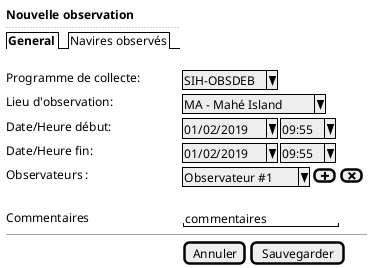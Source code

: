 @startsalt
{
  <b>Nouvelle observation
  ..
  {/ <b>General | Navires observés }
  .
  Programme de collecte:    | { ^SIH-OBSDEB^ }
  Lieu d'observation:       | { ^MA - Mahé Island^ }
  Date/Heure début:         | { ^01/02/2019^ | ^09:55^ }
  Date/Heure fin:           | { ^01/02/2019^ | ^09:55^ }
  Observateurs :            | { ^Observateur #1^ | [<&plus>] | [<&x>]}

  .
  Commentaires              | { "commentaires       "}

  -- | --

  .                          | {[Annuler] | [Sauvegarder]}
}
@endsalt
